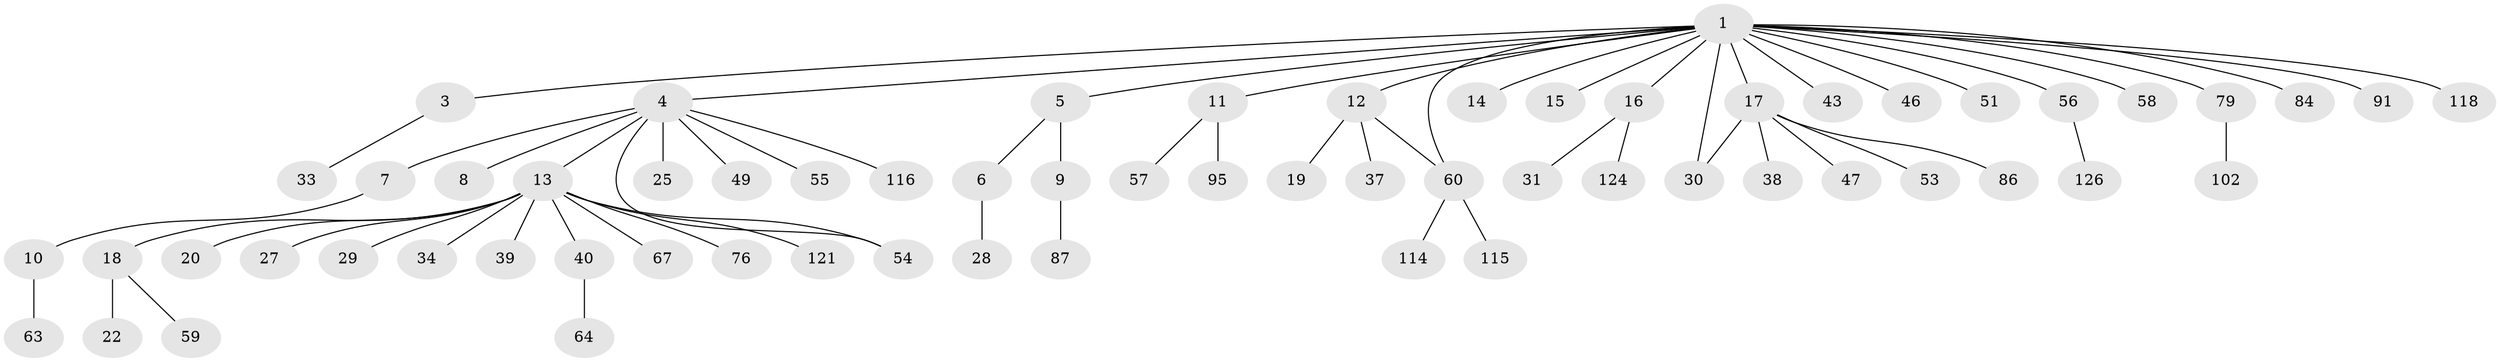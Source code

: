 // original degree distribution, {6: 0.015873015873015872, 16: 0.007936507936507936, 14: 0.007936507936507936, 4: 0.06349206349206349, 2: 0.23809523809523808, 1: 0.6111111111111112, 3: 0.023809523809523808, 11: 0.007936507936507936, 12: 0.007936507936507936, 8: 0.007936507936507936, 5: 0.007936507936507936}
// Generated by graph-tools (version 1.1) at 2025/14/03/09/25 04:14:23]
// undirected, 63 vertices, 65 edges
graph export_dot {
graph [start="1"]
  node [color=gray90,style=filled];
  1 [super="+2"];
  3 [super="+89+100+73+69"];
  4 [super="+66+105+90+92+109"];
  5 [super="+36"];
  6;
  7;
  8;
  9;
  10;
  11;
  12 [super="+50+45+21+80+72+68+65"];
  13;
  14;
  15;
  16 [super="+26"];
  17 [super="+23+44+82+123+24+35"];
  18 [super="+70+52"];
  19;
  20;
  22 [super="+120"];
  25;
  27 [super="+104"];
  28 [super="+103"];
  29;
  30 [super="+117+32+62"];
  31 [super="+101"];
  33;
  34;
  37;
  38;
  39;
  40 [super="+107+41+48"];
  43;
  46 [super="+113"];
  47 [super="+106"];
  49;
  51 [super="+97"];
  53;
  54 [super="+99+74+111"];
  55 [super="+81"];
  56;
  57;
  58;
  59;
  60 [super="+75"];
  63;
  64;
  67 [super="+122"];
  76;
  79 [super="+98+85"];
  84;
  86;
  87 [super="+110"];
  91;
  95;
  102;
  114;
  115;
  116;
  118;
  121;
  124;
  126;
  1 -- 11;
  1 -- 14;
  1 -- 15;
  1 -- 46;
  1 -- 118;
  1 -- 3;
  1 -- 4;
  1 -- 5;
  1 -- 12;
  1 -- 79;
  1 -- 16;
  1 -- 17;
  1 -- 84;
  1 -- 91;
  1 -- 43;
  1 -- 51;
  1 -- 56;
  1 -- 58;
  1 -- 60;
  1 -- 30;
  3 -- 33;
  4 -- 7;
  4 -- 8;
  4 -- 13;
  4 -- 25;
  4 -- 49;
  4 -- 54;
  4 -- 55;
  4 -- 116;
  5 -- 6;
  5 -- 9;
  6 -- 28;
  7 -- 10;
  9 -- 87;
  10 -- 63;
  11 -- 57;
  11 -- 95;
  12 -- 19;
  12 -- 37;
  12 -- 60;
  13 -- 18;
  13 -- 20;
  13 -- 27;
  13 -- 29;
  13 -- 34;
  13 -- 39;
  13 -- 40;
  13 -- 67;
  13 -- 76;
  13 -- 121;
  13 -- 54;
  16 -- 31;
  16 -- 124;
  17 -- 38;
  17 -- 86;
  17 -- 47;
  17 -- 53;
  17 -- 30;
  18 -- 22;
  18 -- 59;
  40 -- 64;
  56 -- 126;
  60 -- 114;
  60 -- 115;
  79 -- 102;
}
